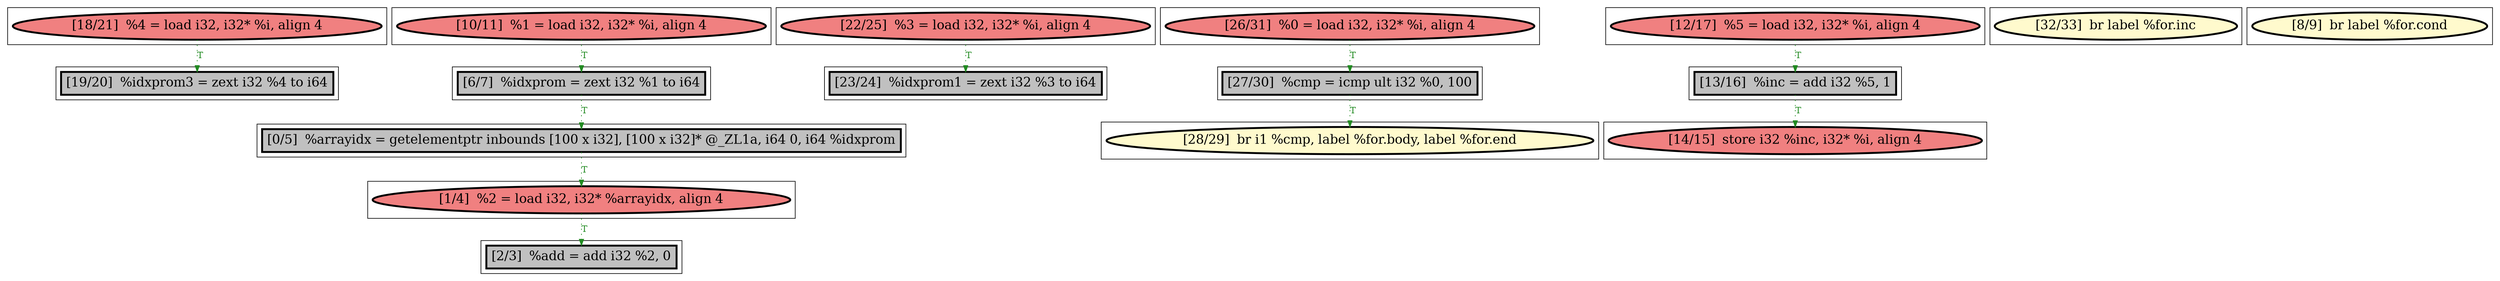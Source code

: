 
digraph G {



node652->node658 [style=dotted,color=forestgreen,label="T",fontcolor=forestgreen ]
node663->node664 [style=dotted,color=forestgreen,label="T",fontcolor=forestgreen ]
node649->node651 [style=dotted,color=forestgreen,label="T",fontcolor=forestgreen ]
node664->node648 [style=dotted,color=forestgreen,label="T",fontcolor=forestgreen ]
node656->node655 [style=dotted,color=forestgreen,label="T",fontcolor=forestgreen ]
node655->node650 [style=dotted,color=forestgreen,label="T",fontcolor=forestgreen ]
node662->node663 [style=dotted,color=forestgreen,label="T",fontcolor=forestgreen ]
node660->node662 [style=dotted,color=forestgreen,label="T",fontcolor=forestgreen ]
node657->node654 [style=dotted,color=forestgreen,label="T",fontcolor=forestgreen ]
node654->node659 [style=dotted,color=forestgreen,label="T",fontcolor=forestgreen ]


subgraph cluster16 {


node664 [penwidth=3.0,fontsize=20,fillcolor=lightcoral,label="[1/4]  %2 = load i32, i32* %arrayidx, align 4",shape=ellipse,style=filled ]



}

subgraph cluster4 {


node652 [penwidth=3.0,fontsize=20,fillcolor=lightcoral,label="[18/21]  %4 = load i32, i32* %i, align 4",shape=ellipse,style=filled ]



}

subgraph cluster3 {


node651 [penwidth=3.0,fontsize=20,fillcolor=grey,label="[23/24]  %idxprom1 = zext i32 %3 to i64",shape=rectangle,style=filled ]



}

subgraph cluster2 {


node650 [penwidth=3.0,fontsize=20,fillcolor=lemonchiffon,label="[28/29]  br i1 %cmp, label %for.body, label %for.end",shape=ellipse,style=filled ]



}

subgraph cluster1 {


node649 [penwidth=3.0,fontsize=20,fillcolor=lightcoral,label="[22/25]  %3 = load i32, i32* %i, align 4",shape=ellipse,style=filled ]



}

subgraph cluster12 {


node660 [penwidth=3.0,fontsize=20,fillcolor=lightcoral,label="[10/11]  %1 = load i32, i32* %i, align 4",shape=ellipse,style=filled ]



}

subgraph cluster5 {


node653 [penwidth=3.0,fontsize=20,fillcolor=lemonchiffon,label="[32/33]  br label %for.inc",shape=ellipse,style=filled ]



}

subgraph cluster0 {


node648 [penwidth=3.0,fontsize=20,fillcolor=grey,label="[2/3]  %add = add i32 %2, 0",shape=rectangle,style=filled ]



}

subgraph cluster6 {


node654 [penwidth=3.0,fontsize=20,fillcolor=grey,label="[13/16]  %inc = add i32 %5, 1",shape=rectangle,style=filled ]



}

subgraph cluster14 {


node662 [penwidth=3.0,fontsize=20,fillcolor=grey,label="[6/7]  %idxprom = zext i32 %1 to i64",shape=rectangle,style=filled ]



}

subgraph cluster7 {


node655 [penwidth=3.0,fontsize=20,fillcolor=grey,label="[27/30]  %cmp = icmp ult i32 %0, 100",shape=rectangle,style=filled ]



}

subgraph cluster8 {


node656 [penwidth=3.0,fontsize=20,fillcolor=lightcoral,label="[26/31]  %0 = load i32, i32* %i, align 4",shape=ellipse,style=filled ]



}

subgraph cluster9 {


node657 [penwidth=3.0,fontsize=20,fillcolor=lightcoral,label="[12/17]  %5 = load i32, i32* %i, align 4",shape=ellipse,style=filled ]



}

subgraph cluster10 {


node658 [penwidth=3.0,fontsize=20,fillcolor=grey,label="[19/20]  %idxprom3 = zext i32 %4 to i64",shape=rectangle,style=filled ]



}

subgraph cluster11 {


node659 [penwidth=3.0,fontsize=20,fillcolor=lightcoral,label="[14/15]  store i32 %inc, i32* %i, align 4",shape=ellipse,style=filled ]



}

subgraph cluster13 {


node661 [penwidth=3.0,fontsize=20,fillcolor=lemonchiffon,label="[8/9]  br label %for.cond",shape=ellipse,style=filled ]



}

subgraph cluster15 {


node663 [penwidth=3.0,fontsize=20,fillcolor=grey,label="[0/5]  %arrayidx = getelementptr inbounds [100 x i32], [100 x i32]* @_ZL1a, i64 0, i64 %idxprom",shape=rectangle,style=filled ]



}

}
